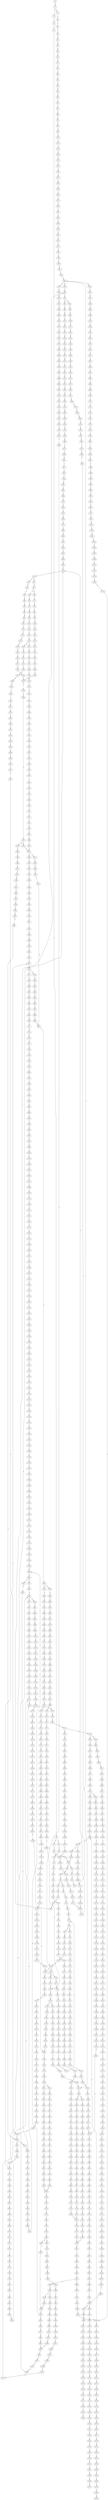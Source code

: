 strict digraph  {
	S0 -> S1 [ label = T ];
	S1 -> S2 [ label = T ];
	S1 -> S3 [ label = C ];
	S2 -> S4 [ label = T ];
	S3 -> S5 [ label = C ];
	S4 -> S6 [ label = T ];
	S5 -> S7 [ label = T ];
	S6 -> S8 [ label = T ];
	S7 -> S9 [ label = T ];
	S8 -> S10 [ label = G ];
	S9 -> S11 [ label = G ];
	S9 -> S12 [ label = A ];
	S10 -> S13 [ label = A ];
	S11 -> S14 [ label = A ];
	S12 -> S15 [ label = A ];
	S13 -> S16 [ label = A ];
	S14 -> S17 [ label = A ];
	S15 -> S18 [ label = A ];
	S16 -> S19 [ label = C ];
	S17 -> S20 [ label = C ];
	S18 -> S21 [ label = C ];
	S19 -> S22 [ label = A ];
	S20 -> S23 [ label = T ];
	S20 -> S24 [ label = A ];
	S21 -> S25 [ label = A ];
	S22 -> S26 [ label = G ];
	S23 -> S27 [ label = T ];
	S24 -> S28 [ label = G ];
	S25 -> S29 [ label = G ];
	S26 -> S30 [ label = T ];
	S27 -> S31 [ label = C ];
	S28 -> S32 [ label = G ];
	S29 -> S33 [ label = G ];
	S30 -> S34 [ label = T ];
	S31 -> S35 [ label = A ];
	S32 -> S36 [ label = G ];
	S32 -> S37 [ label = T ];
	S33 -> S38 [ label = T ];
	S34 -> S39 [ label = G ];
	S35 -> S40 [ label = A ];
	S36 -> S41 [ label = T ];
	S37 -> S42 [ label = C ];
	S38 -> S43 [ label = C ];
	S39 -> S44 [ label = A ];
	S40 -> S45 [ label = C ];
	S41 -> S46 [ label = C ];
	S42 -> S47 [ label = C ];
	S43 -> S48 [ label = T ];
	S44 -> S49 [ label = C ];
	S45 -> S50 [ label = C ];
	S45 -> S51 [ label = T ];
	S46 -> S52 [ label = C ];
	S47 -> S53 [ label = C ];
	S48 -> S54 [ label = C ];
	S49 -> S55 [ label = T ];
	S50 -> S56 [ label = G ];
	S51 -> S57 [ label = G ];
	S52 -> S58 [ label = G ];
	S53 -> S59 [ label = T ];
	S54 -> S60 [ label = T ];
	S55 -> S61 [ label = G ];
	S56 -> S62 [ label = G ];
	S57 -> S63 [ label = G ];
	S57 -> S64 [ label = C ];
	S58 -> S65 [ label = C ];
	S59 -> S66 [ label = T ];
	S60 -> S67 [ label = C ];
	S61 -> S68 [ label = T ];
	S62 -> S69 [ label = C ];
	S63 -> S70 [ label = C ];
	S64 -> S71 [ label = C ];
	S65 -> S72 [ label = C ];
	S66 -> S73 [ label = C ];
	S67 -> S74 [ label = C ];
	S68 -> S75 [ label = A ];
	S69 -> S76 [ label = C ];
	S70 -> S77 [ label = C ];
	S71 -> S78 [ label = C ];
	S72 -> S79 [ label = G ];
	S73 -> S80 [ label = T ];
	S73 -> S81 [ label = G ];
	S74 -> S82 [ label = G ];
	S75 -> S83 [ label = C ];
	S76 -> S84 [ label = C ];
	S77 -> S85 [ label = C ];
	S78 -> S86 [ label = T ];
	S79 -> S87 [ label = C ];
	S79 -> S88 [ label = G ];
	S80 -> S89 [ label = C ];
	S81 -> S90 [ label = C ];
	S82 -> S91 [ label = T ];
	S83 -> S92 [ label = A ];
	S84 -> S93 [ label = A ];
	S85 -> S94 [ label = A ];
	S86 -> S95 [ label = A ];
	S87 -> S96 [ label = A ];
	S88 -> S97 [ label = A ];
	S89 -> S98 [ label = G ];
	S90 -> S99 [ label = A ];
	S91 -> S100 [ label = A ];
	S92 -> S101 [ label = C ];
	S93 -> S102 [ label = G ];
	S94 -> S103 [ label = G ];
	S95 -> S104 [ label = G ];
	S96 -> S105 [ label = C ];
	S97 -> S106 [ label = A ];
	S98 -> S107 [ label = T ];
	S99 -> S108 [ label = C ];
	S100 -> S109 [ label = C ];
	S101 -> S110 [ label = T ];
	S102 -> S111 [ label = T ];
	S103 -> S112 [ label = G ];
	S104 -> S113 [ label = G ];
	S105 -> S114 [ label = G ];
	S106 -> S115 [ label = C ];
	S107 -> S116 [ label = A ];
	S108 -> S117 [ label = G ];
	S109 -> S118 [ label = A ];
	S110 -> S119 [ label = T ];
	S111 -> S120 [ label = T ];
	S112 -> S121 [ label = T ];
	S113 -> S122 [ label = T ];
	S114 -> S123 [ label = C ];
	S115 -> S124 [ label = T ];
	S116 -> S125 [ label = C ];
	S117 -> S126 [ label = T ];
	S118 -> S127 [ label = T ];
	S119 -> S128 [ label = G ];
	S120 -> S129 [ label = G ];
	S121 -> S130 [ label = G ];
	S122 -> S131 [ label = G ];
	S123 -> S132 [ label = G ];
	S124 -> S133 [ label = G ];
	S125 -> S134 [ label = G ];
	S126 -> S135 [ label = G ];
	S127 -> S136 [ label = G ];
	S128 -> S137 [ label = G ];
	S129 -> S138 [ label = T ];
	S130 -> S139 [ label = C ];
	S130 -> S140 [ label = G ];
	S131 -> S141 [ label = T ];
	S132 -> S142 [ label = C ];
	S133 -> S143 [ label = C ];
	S134 -> S144 [ label = G ];
	S135 -> S145 [ label = G ];
	S136 -> S146 [ label = G ];
	S137 -> S147 [ label = A ];
	S138 -> S148 [ label = G ];
	S139 -> S149 [ label = G ];
	S140 -> S150 [ label = G ];
	S141 -> S151 [ label = G ];
	S142 -> S152 [ label = A ];
	S142 -> S153 [ label = G ];
	S143 -> S154 [ label = A ];
	S144 -> S155 [ label = C ];
	S145 -> S156 [ label = C ];
	S146 -> S157 [ label = C ];
	S147 -> S158 [ label = G ];
	S148 -> S159 [ label = C ];
	S149 -> S160 [ label = C ];
	S150 -> S161 [ label = C ];
	S151 -> S162 [ label = C ];
	S152 -> S163 [ label = G ];
	S153 -> S164 [ label = C ];
	S153 -> S165 [ label = G ];
	S154 -> S166 [ label = A ];
	S155 -> S167 [ label = T ];
	S156 -> S168 [ label = G ];
	S157 -> S169 [ label = G ];
	S158 -> S170 [ label = A ];
	S159 -> S171 [ label = G ];
	S160 -> S172 [ label = G ];
	S161 -> S173 [ label = T ];
	S162 -> S174 [ label = G ];
	S163 -> S175 [ label = C ];
	S164 -> S176 [ label = G ];
	S165 -> S177 [ label = C ];
	S166 -> S178 [ label = C ];
	S167 -> S179 [ label = A ];
	S168 -> S180 [ label = T ];
	S169 -> S181 [ label = C ];
	S170 -> S182 [ label = C ];
	S171 -> S183 [ label = T ];
	S172 -> S184 [ label = T ];
	S173 -> S185 [ label = T ];
	S174 -> S186 [ label = T ];
	S175 -> S187 [ label = C ];
	S176 -> S188 [ label = T ];
	S177 -> S189 [ label = T ];
	S178 -> S190 [ label = C ];
	S179 -> S191 [ label = C ];
	S180 -> S192 [ label = C ];
	S181 -> S193 [ label = C ];
	S182 -> S194 [ label = C ];
	S183 -> S195 [ label = C ];
	S184 -> S196 [ label = C ];
	S185 -> S197 [ label = C ];
	S186 -> S198 [ label = C ];
	S187 -> S199 [ label = G ];
	S188 -> S200 [ label = C ];
	S189 -> S201 [ label = G ];
	S190 -> S202 [ label = A ];
	S191 -> S203 [ label = T ];
	S192 -> S204 [ label = C ];
	S193 -> S205 [ label = C ];
	S194 -> S206 [ label = C ];
	S195 -> S207 [ label = G ];
	S196 -> S208 [ label = G ];
	S197 -> S209 [ label = G ];
	S198 -> S207 [ label = G ];
	S199 -> S210 [ label = G ];
	S200 -> S211 [ label = G ];
	S201 -> S212 [ label = G ];
	S202 -> S213 [ label = G ];
	S203 -> S214 [ label = G ];
	S204 -> S215 [ label = C ];
	S205 -> S216 [ label = C ];
	S206 -> S217 [ label = C ];
	S207 -> S218 [ label = A ];
	S208 -> S219 [ label = T ];
	S209 -> S220 [ label = A ];
	S210 -> S221 [ label = C ];
	S210 -> S222 [ label = T ];
	S211 -> S223 [ label = A ];
	S212 -> S224 [ label = A ];
	S213 -> S225 [ label = A ];
	S214 -> S226 [ label = G ];
	S215 -> S227 [ label = C ];
	S216 -> S228 [ label = C ];
	S217 -> S229 [ label = C ];
	S218 -> S230 [ label = A ];
	S219 -> S231 [ label = G ];
	S220 -> S232 [ label = A ];
	S221 -> S233 [ label = A ];
	S222 -> S234 [ label = G ];
	S223 -> S235 [ label = C ];
	S224 -> S236 [ label = A ];
	S225 -> S237 [ label = A ];
	S226 -> S238 [ label = T ];
	S227 -> S239 [ label = A ];
	S228 -> S240 [ label = A ];
	S229 -> S241 [ label = C ];
	S230 -> S242 [ label = C ];
	S231 -> S243 [ label = C ];
	S232 -> S244 [ label = C ];
	S233 -> S245 [ label = C ];
	S234 -> S246 [ label = G ];
	S235 -> S247 [ label = G ];
	S236 -> S248 [ label = T ];
	S237 -> S249 [ label = C ];
	S238 -> S250 [ label = G ];
	S239 -> S251 [ label = C ];
	S240 -> S252 [ label = C ];
	S241 -> S253 [ label = T ];
	S242 -> S254 [ label = C ];
	S242 -> S255 [ label = A ];
	S243 -> S256 [ label = A ];
	S244 -> S257 [ label = A ];
	S245 -> S258 [ label = T ];
	S246 -> S259 [ label = A ];
	S247 -> S260 [ label = C ];
	S248 -> S261 [ label = G ];
	S249 -> S262 [ label = A ];
	S250 -> S263 [ label = C ];
	S251 -> S264 [ label = T ];
	S252 -> S265 [ label = T ];
	S253 -> S266 [ label = T ];
	S254 -> S267 [ label = T ];
	S255 -> S268 [ label = C ];
	S256 -> S269 [ label = T ];
	S257 -> S270 [ label = C ];
	S258 -> S271 [ label = T ];
	S259 -> S272 [ label = A ];
	S260 -> S273 [ label = G ];
	S261 -> S274 [ label = G ];
	S262 -> S275 [ label = G ];
	S263 -> S276 [ label = T ];
	S264 -> S277 [ label = T ];
	S265 -> S278 [ label = T ];
	S266 -> S279 [ label = C ];
	S267 -> S280 [ label = T ];
	S267 -> S281 [ label = G ];
	S268 -> S282 [ label = C ];
	S269 -> S283 [ label = C ];
	S270 -> S284 [ label = G ];
	S271 -> S285 [ label = C ];
	S272 -> S286 [ label = G ];
	S273 -> S287 [ label = C ];
	S274 -> S288 [ label = G ];
	S275 -> S289 [ label = C ];
	S276 -> S290 [ label = A ];
	S277 -> S291 [ label = G ];
	S278 -> S292 [ label = T ];
	S279 -> S293 [ label = A ];
	S280 -> S294 [ label = C ];
	S281 -> S295 [ label = T ];
	S282 -> S296 [ label = C ];
	S283 -> S297 [ label = C ];
	S284 -> S298 [ label = C ];
	S285 -> S299 [ label = A ];
	S286 -> S300 [ label = A ];
	S287 -> S301 [ label = C ];
	S288 -> S302 [ label = G ];
	S289 -> S303 [ label = C ];
	S290 -> S304 [ label = C ];
	S291 -> S305 [ label = A ];
	S292 -> S306 [ label = A ];
	S293 -> S307 [ label = G ];
	S294 -> S308 [ label = G ];
	S295 -> S309 [ label = C ];
	S296 -> S310 [ label = G ];
	S297 -> S311 [ label = G ];
	S298 -> S312 [ label = G ];
	S299 -> S313 [ label = G ];
	S300 -> S314 [ label = A ];
	S301 -> S315 [ label = T ];
	S302 -> S316 [ label = T ];
	S303 -> S317 [ label = G ];
	S304 -> S318 [ label = T ];
	S305 -> S319 [ label = G ];
	S306 -> S320 [ label = G ];
	S307 -> S321 [ label = A ];
	S308 -> S322 [ label = T ];
	S309 -> S323 [ label = G ];
	S310 -> S324 [ label = T ];
	S311 -> S325 [ label = C ];
	S312 -> S326 [ label = C ];
	S313 -> S327 [ label = C ];
	S314 -> S328 [ label = C ];
	S315 -> S329 [ label = C ];
	S316 -> S330 [ label = C ];
	S317 -> S331 [ label = T ];
	S318 -> S332 [ label = G ];
	S319 -> S333 [ label = C ];
	S320 -> S334 [ label = C ];
	S321 -> S335 [ label = G ];
	S322 -> S336 [ label = A ];
	S323 -> S337 [ label = C ];
	S324 -> S338 [ label = A ];
	S325 -> S339 [ label = A ];
	S326 -> S340 [ label = A ];
	S327 -> S341 [ label = C ];
	S328 -> S342 [ label = G ];
	S329 -> S343 [ label = G ];
	S330 -> S344 [ label = C ];
	S331 -> S345 [ label = C ];
	S332 -> S346 [ label = T ];
	S333 -> S347 [ label = C ];
	S334 -> S348 [ label = C ];
	S335 -> S349 [ label = G ];
	S336 -> S350 [ label = C ];
	S337 -> S351 [ label = G ];
	S338 -> S352 [ label = C ];
	S339 -> S353 [ label = C ];
	S340 -> S354 [ label = C ];
	S341 -> S355 [ label = G ];
	S342 -> S356 [ label = G ];
	S343 -> S357 [ label = G ];
	S344 -> S358 [ label = G ];
	S345 -> S359 [ label = C ];
	S346 -> S360 [ label = A ];
	S347 -> S361 [ label = G ];
	S348 -> S362 [ label = G ];
	S349 -> S363 [ label = T ];
	S350 -> S364 [ label = T ];
	S351 -> S365 [ label = C ];
	S352 -> S366 [ label = G ];
	S353 -> S367 [ label = G ];
	S354 -> S368 [ label = G ];
	S355 -> S369 [ label = C ];
	S356 -> S370 [ label = C ];
	S357 -> S371 [ label = G ];
	S358 -> S372 [ label = C ];
	S359 -> S373 [ label = T ];
	S360 -> S374 [ label = A ];
	S361 -> S375 [ label = C ];
	S362 -> S376 [ label = T ];
	S363 -> S377 [ label = C ];
	S364 -> S378 [ label = T ];
	S365 -> S379 [ label = G ];
	S365 -> S380 [ label = A ];
	S366 -> S381 [ label = T ];
	S367 -> S382 [ label = T ];
	S368 -> S383 [ label = T ];
	S369 -> S384 [ label = C ];
	S370 -> S385 [ label = A ];
	S371 -> S386 [ label = C ];
	S372 -> S72 [ label = C ];
	S373 -> S387 [ label = C ];
	S374 -> S388 [ label = C ];
	S375 -> S389 [ label = C ];
	S376 -> S390 [ label = C ];
	S377 -> S391 [ label = C ];
	S378 -> S392 [ label = C ];
	S379 -> S393 [ label = A ];
	S380 -> S394 [ label = A ];
	S381 -> S395 [ label = C ];
	S382 -> S396 [ label = C ];
	S383 -> S397 [ label = C ];
	S384 -> S398 [ label = C ];
	S385 -> S399 [ label = C ];
	S386 -> S400 [ label = T ];
	S387 -> S401 [ label = T ];
	S388 -> S402 [ label = A ];
	S389 -> S403 [ label = C ];
	S390 -> S404 [ label = C ];
	S391 -> S405 [ label = C ];
	S392 -> S406 [ label = A ];
	S393 -> S407 [ label = G ];
	S394 -> S408 [ label = C ];
	S395 -> S409 [ label = C ];
	S396 -> S410 [ label = G ];
	S397 -> S411 [ label = C ];
	S398 -> S412 [ label = C ];
	S399 -> S413 [ label = C ];
	S399 -> S414 [ label = T ];
	S400 -> S415 [ label = C ];
	S401 -> S416 [ label = G ];
	S402 -> S417 [ label = C ];
	S403 -> S412 [ label = C ];
	S404 -> S418 [ label = C ];
	S405 -> S419 [ label = T ];
	S405 -> S420 [ label = A ];
	S405 -> S421 [ label = G ];
	S406 -> S422 [ label = A ];
	S407 -> S423 [ label = C ];
	S408 -> S424 [ label = C ];
	S409 -> S425 [ label = A ];
	S410 -> S426 [ label = A ];
	S411 -> S427 [ label = A ];
	S412 -> S428 [ label = T ];
	S413 -> S429 [ label = G ];
	S414 -> S430 [ label = G ];
	S415 -> S431 [ label = A ];
	S416 -> S432 [ label = T ];
	S417 -> S433 [ label = A ];
	S418 -> S434 [ label = A ];
	S419 -> S66 [ label = T ];
	S420 -> S435 [ label = G ];
	S421 -> S436 [ label = G ];
	S422 -> S437 [ label = G ];
	S423 -> S438 [ label = A ];
	S424 -> S439 [ label = C ];
	S425 -> S440 [ label = G ];
	S426 -> S441 [ label = G ];
	S427 -> S442 [ label = G ];
	S428 -> S443 [ label = T ];
	S428 -> S444 [ label = C ];
	S429 -> S445 [ label = G ];
	S430 -> S446 [ label = G ];
	S431 -> S447 [ label = C ];
	S432 -> S448 [ label = C ];
	S433 -> S449 [ label = C ];
	S434 -> S450 [ label = C ];
	S435 -> S451 [ label = A ];
	S436 -> S452 [ label = A ];
	S437 -> S453 [ label = C ];
	S438 -> S454 [ label = G ];
	S439 -> S455 [ label = G ];
	S440 -> S456 [ label = C ];
	S441 -> S457 [ label = C ];
	S442 -> S456 [ label = C ];
	S443 -> S458 [ label = C ];
	S444 -> S459 [ label = C ];
	S445 -> S460 [ label = G ];
	S446 -> S461 [ label = G ];
	S447 -> S462 [ label = G ];
	S448 -> S463 [ label = G ];
	S449 -> S464 [ label = G ];
	S450 -> S465 [ label = C ];
	S451 -> S466 [ label = G ];
	S452 -> S467 [ label = G ];
	S453 -> S468 [ label = G ];
	S454 -> S469 [ label = T ];
	S455 -> S470 [ label = T ];
	S456 -> S471 [ label = T ];
	S456 -> S472 [ label = G ];
	S457 -> S473 [ label = G ];
	S458 -> S474 [ label = A ];
	S459 -> S475 [ label = A ];
	S460 -> S476 [ label = A ];
	S461 -> S477 [ label = A ];
	S462 -> S478 [ label = T ];
	S463 -> S479 [ label = T ];
	S464 -> S480 [ label = C ];
	S465 -> S481 [ label = A ];
	S466 -> S482 [ label = C ];
	S467 -> S483 [ label = G ];
	S468 -> S484 [ label = A ];
	S469 -> S485 [ label = G ];
	S470 -> S486 [ label = A ];
	S471 -> S487 [ label = T ];
	S472 -> S488 [ label = A ];
	S473 -> S489 [ label = A ];
	S474 -> S490 [ label = C ];
	S475 -> S491 [ label = C ];
	S476 -> S492 [ label = A ];
	S477 -> S493 [ label = A ];
	S478 -> S494 [ label = C ];
	S479 -> S495 [ label = G ];
	S480 -> S496 [ label = T ];
	S481 -> S497 [ label = C ];
	S482 -> S498 [ label = C ];
	S483 -> S499 [ label = C ];
	S484 -> S500 [ label = G ];
	S485 -> S501 [ label = C ];
	S486 -> S502 [ label = C ];
	S487 -> S503 [ label = C ];
	S488 -> S504 [ label = G ];
	S489 -> S505 [ label = G ];
	S490 -> S506 [ label = G ];
	S491 -> S507 [ label = C ];
	S492 -> S508 [ label = T ];
	S493 -> S509 [ label = C ];
	S494 -> S510 [ label = C ];
	S495 -> S511 [ label = G ];
	S496 -> S512 [ label = C ];
	S497 -> S513 [ label = C ];
	S498 -> S514 [ label = A ];
	S499 -> S515 [ label = G ];
	S500 -> S516 [ label = T ];
	S501 -> S517 [ label = A ];
	S502 -> S518 [ label = A ];
	S503 -> S519 [ label = A ];
	S504 -> S520 [ label = T ];
	S505 -> S521 [ label = T ];
	S506 -> S522 [ label = C ];
	S507 -> S523 [ label = C ];
	S508 -> S524 [ label = T ];
	S509 -> S525 [ label = T ];
	S510 -> S526 [ label = A ];
	S511 -> S527 [ label = T ];
	S512 -> S528 [ label = C ];
	S513 -> S529 [ label = G ];
	S514 -> S530 [ label = C ];
	S515 -> S531 [ label = T ];
	S516 -> S532 [ label = C ];
	S517 -> S533 [ label = A ];
	S518 -> S534 [ label = G ];
	S519 -> S535 [ label = C ];
	S520 -> S536 [ label = C ];
	S521 -> S537 [ label = C ];
	S522 -> S538 [ label = T ];
	S523 -> S539 [ label = G ];
	S524 -> S540 [ label = G ];
	S525 -> S541 [ label = G ];
	S526 -> S442 [ label = G ];
	S527 -> S542 [ label = A ];
	S528 -> S543 [ label = T ];
	S529 -> S544 [ label = A ];
	S530 -> S545 [ label = G ];
	S531 -> S546 [ label = G ];
	S532 -> S547 [ label = C ];
	S533 -> S548 [ label = C ];
	S534 -> S549 [ label = C ];
	S535 -> S550 [ label = G ];
	S536 -> S547 [ label = C ];
	S536 -> S551 [ label = T ];
	S537 -> S552 [ label = G ];
	S538 -> S553 [ label = C ];
	S539 -> S554 [ label = C ];
	S540 -> S555 [ label = A ];
	S541 -> S556 [ label = G ];
	S542 -> S557 [ label = C ];
	S543 -> S558 [ label = A ];
	S544 -> S559 [ label = T ];
	S545 -> S560 [ label = G ];
	S546 -> S561 [ label = G ];
	S547 -> S562 [ label = C ];
	S548 -> S563 [ label = A ];
	S549 -> S564 [ label = A ];
	S550 -> S565 [ label = C ];
	S551 -> S566 [ label = C ];
	S552 -> S567 [ label = A ];
	S553 -> S568 [ label = C ];
	S554 -> S569 [ label = C ];
	S555 -> S570 [ label = A ];
	S556 -> S571 [ label = A ];
	S557 -> S572 [ label = C ];
	S558 -> S573 [ label = G ];
	S559 -> S574 [ label = C ];
	S560 -> S575 [ label = T ];
	S561 -> S576 [ label = T ];
	S562 -> S577 [ label = T ];
	S562 -> S578 [ label = G ];
	S563 -> S579 [ label = G ];
	S564 -> S580 [ label = G ];
	S565 -> S581 [ label = C ];
	S566 -> S582 [ label = G ];
	S567 -> S583 [ label = A ];
	S568 -> S584 [ label = G ];
	S569 -> S585 [ label = G ];
	S570 -> S586 [ label = C ];
	S571 -> S587 [ label = C ];
	S572 -> S588 [ label = G ];
	S573 -> S589 [ label = A ];
	S574 -> S590 [ label = G ];
	S575 -> S591 [ label = T ];
	S576 -> S592 [ label = A ];
	S577 -> S593 [ label = C ];
	S578 -> S594 [ label = C ];
	S579 -> S595 [ label = C ];
	S580 -> S596 [ label = G ];
	S581 -> S597 [ label = C ];
	S582 -> S598 [ label = T ];
	S583 -> S599 [ label = C ];
	S584 -> S600 [ label = G ];
	S585 -> S601 [ label = G ];
	S586 -> S602 [ label = C ];
	S587 -> S603 [ label = C ];
	S588 -> S604 [ label = G ];
	S589 -> S605 [ label = A ];
	S590 -> S606 [ label = G ];
	S591 -> S607 [ label = A ];
	S592 -> S608 [ label = T ];
	S593 -> S609 [ label = C ];
	S594 -> S610 [ label = C ];
	S595 -> S611 [ label = T ];
	S596 -> S612 [ label = T ];
	S597 -> S613 [ label = T ];
	S598 -> S614 [ label = C ];
	S599 -> S615 [ label = C ];
	S600 -> S616 [ label = T ];
	S601 -> S617 [ label = T ];
	S602 -> S618 [ label = C ];
	S603 -> S619 [ label = C ];
	S604 -> S620 [ label = T ];
	S605 -> S621 [ label = C ];
	S606 -> S622 [ label = T ];
	S607 -> S623 [ label = C ];
	S608 -> S624 [ label = G ];
	S609 -> S625 [ label = G ];
	S610 -> S626 [ label = T ];
	S611 -> S627 [ label = A ];
	S612 -> S628 [ label = G ];
	S613 -> S629 [ label = T ];
	S614 -> S630 [ label = T ];
	S615 -> S267 [ label = T ];
	S616 -> S631 [ label = T ];
	S617 -> S632 [ label = C ];
	S618 -> S633 [ label = G ];
	S619 -> S634 [ label = G ];
	S620 -> S635 [ label = G ];
	S621 -> S636 [ label = T ];
	S622 -> S637 [ label = T ];
	S623 -> S638 [ label = T ];
	S624 -> S639 [ label = A ];
	S625 -> S640 [ label = G ];
	S626 -> S641 [ label = G ];
	S627 -> S642 [ label = C ];
	S628 -> S643 [ label = C ];
	S629 -> S644 [ label = C ];
	S630 -> S645 [ label = G ];
	S631 -> S646 [ label = G ];
	S632 -> S647 [ label = C ];
	S633 -> S648 [ label = T ];
	S634 -> S649 [ label = T ];
	S635 -> S650 [ label = G ];
	S636 -> S651 [ label = T ];
	S637 -> S652 [ label = C ];
	S638 -> S653 [ label = G ];
	S639 -> S654 [ label = G ];
	S640 -> S655 [ label = T ];
	S641 -> S656 [ label = T ];
	S642 -> S657 [ label = G ];
	S643 -> S658 [ label = A ];
	S644 -> S659 [ label = A ];
	S645 -> S660 [ label = T ];
	S646 -> S661 [ label = C ];
	S647 -> S662 [ label = C ];
	S648 -> S663 [ label = C ];
	S649 -> S664 [ label = C ];
	S650 -> S665 [ label = T ];
	S651 -> S666 [ label = C ];
	S652 -> S667 [ label = C ];
	S653 -> S668 [ label = C ];
	S654 -> S669 [ label = C ];
	S655 -> S670 [ label = C ];
	S656 -> S671 [ label = C ];
	S657 -> S672 [ label = A ];
	S658 -> S673 [ label = C ];
	S659 -> S674 [ label = T ];
	S660 -> S675 [ label = T ];
	S661 -> S676 [ label = A ];
	S662 -> S677 [ label = A ];
	S663 -> S678 [ label = T ];
	S664 -> S679 [ label = T ];
	S665 -> S680 [ label = T ];
	S666 -> S681 [ label = A ];
	S667 -> S682 [ label = A ];
	S668 -> S683 [ label = A ];
	S669 -> S684 [ label = G ];
	S670 -> S685 [ label = T ];
	S671 -> S686 [ label = G ];
	S672 -> S687 [ label = G ];
	S673 -> S688 [ label = G ];
	S674 -> S689 [ label = C ];
	S675 -> S690 [ label = C ];
	S676 -> S691 [ label = C ];
	S677 -> S692 [ label = G ];
	S678 -> S693 [ label = C ];
	S679 -> S693 [ label = C ];
	S680 -> S694 [ label = A ];
	S681 -> S40 [ label = A ];
	S682 -> S695 [ label = G ];
	S683 -> S696 [ label = G ];
	S684 -> S697 [ label = G ];
	S685 -> S698 [ label = G ];
	S686 -> S699 [ label = C ];
	S687 -> S700 [ label = A ];
	S688 -> S701 [ label = C ];
	S689 -> S702 [ label = C ];
	S690 -> S703 [ label = C ];
	S691 -> S704 [ label = T ];
	S692 -> S705 [ label = T ];
	S693 -> S706 [ label = G ];
	S694 -> S707 [ label = G ];
	S695 -> S708 [ label = T ];
	S696 -> S709 [ label = A ];
	S697 -> S710 [ label = T ];
	S698 -> S711 [ label = G ];
	S699 -> S351 [ label = G ];
	S700 -> S712 [ label = A ];
	S701 -> S713 [ label = G ];
	S702 -> S714 [ label = A ];
	S703 -> S715 [ label = G ];
	S704 -> S716 [ label = G ];
	S705 -> S717 [ label = G ];
	S706 -> S718 [ label = G ];
	S707 -> S719 [ label = A ];
	S708 -> S720 [ label = G ];
	S709 -> S721 [ label = C ];
	S710 -> S722 [ label = C ];
	S711 -> S723 [ label = A ];
	S712 -> S724 [ label = C ];
	S713 -> S725 [ label = G ];
	S714 -> S726 [ label = G ];
	S715 -> S727 [ label = T ];
	S716 -> S728 [ label = G ];
	S717 -> S729 [ label = G ];
	S718 -> S730 [ label = C ];
	S719 -> S731 [ label = A ];
	S720 -> S732 [ label = G ];
	S721 -> S733 [ label = G ];
	S722 -> S734 [ label = G ];
	S723 -> S735 [ label = G ];
	S724 -> S736 [ label = T ];
	S725 -> S737 [ label = T ];
	S726 -> S738 [ label = A ];
	S727 -> S739 [ label = G ];
	S728 -> S740 [ label = T ];
	S729 -> S741 [ label = T ];
	S730 -> S742 [ label = A ];
	S731 -> S743 [ label = G ];
	S732 -> S744 [ label = T ];
	S733 -> S745 [ label = G ];
	S734 -> S746 [ label = C ];
	S735 -> S747 [ label = G ];
	S736 -> S748 [ label = G ];
	S737 -> S749 [ label = G ];
	S738 -> S750 [ label = A ];
	S739 -> S751 [ label = G ];
	S740 -> S752 [ label = C ];
	S741 -> S753 [ label = C ];
	S742 -> S754 [ label = C ];
	S743 -> S755 [ label = G ];
	S744 -> S753 [ label = C ];
	S745 -> S756 [ label = A ];
	S746 -> S757 [ label = A ];
	S747 -> S758 [ label = G ];
	S748 -> S759 [ label = G ];
	S749 -> S760 [ label = C ];
	S750 -> S761 [ label = C ];
	S751 -> S762 [ label = C ];
	S752 -> S763 [ label = G ];
	S753 -> S764 [ label = G ];
	S754 -> S765 [ label = C ];
	S755 -> S766 [ label = G ];
	S756 -> S767 [ label = C ];
	S757 -> S768 [ label = C ];
	S758 -> S769 [ label = T ];
	S759 -> S770 [ label = C ];
	S760 -> S771 [ label = C ];
	S761 -> S772 [ label = C ];
	S762 -> S773 [ label = C ];
	S763 -> S774 [ label = T ];
	S764 -> S775 [ label = T ];
	S765 -> S776 [ label = G ];
	S766 -> S777 [ label = G ];
	S767 -> S778 [ label = A ];
	S768 -> S779 [ label = G ];
	S769 -> S780 [ label = G ];
	S770 -> S781 [ label = G ];
	S771 -> S782 [ label = G ];
	S772 -> S783 [ label = A ];
	S772 -> S784 [ label = G ];
	S773 -> S785 [ label = C ];
	S774 -> S786 [ label = C ];
	S775 -> S787 [ label = C ];
	S776 -> S788 [ label = A ];
	S777 -> S789 [ label = G ];
	S778 -> S790 [ label = C ];
	S779 -> S791 [ label = C ];
	S780 -> S792 [ label = T ];
	S781 -> S793 [ label = C ];
	S782 -> S794 [ label = C ];
	S783 -> S795 [ label = G ];
	S783 -> S796 [ label = C ];
	S784 -> S797 [ label = G ];
	S785 -> S798 [ label = G ];
	S786 -> S799 [ label = C ];
	S787 -> S799 [ label = C ];
	S788 -> S800 [ label = G ];
	S788 -> S801 [ label = A ];
	S789 -> S802 [ label = T ];
	S790 -> S803 [ label = A ];
	S791 -> S804 [ label = G ];
	S792 -> S805 [ label = T ];
	S793 -> S806 [ label = A ];
	S794 -> S807 [ label = A ];
	S795 -> S808 [ label = A ];
	S796 -> S809 [ label = C ];
	S797 -> S810 [ label = A ];
	S798 -> S811 [ label = T ];
	S799 -> S812 [ label = G ];
	S800 -> S813 [ label = T ];
	S801 -> S814 [ label = T ];
	S802 -> S815 [ label = C ];
	S803 -> S816 [ label = C ];
	S804 -> S142 [ label = C ];
	S805 -> S817 [ label = C ];
	S806 -> S818 [ label = G ];
	S807 -> S819 [ label = A ];
	S808 -> S820 [ label = C ];
	S809 -> S821 [ label = A ];
	S810 -> S822 [ label = C ];
	S811 -> S823 [ label = C ];
	S812 -> S824 [ label = T ];
	S813 -> S825 [ label = C ];
	S814 -> S826 [ label = G ];
	S815 -> S827 [ label = C ];
	S816 -> S828 [ label = C ];
	S817 -> S829 [ label = C ];
	S818 -> S830 [ label = C ];
	S819 -> S831 [ label = C ];
	S820 -> S832 [ label = T ];
	S821 -> S833 [ label = C ];
	S822 -> S834 [ label = G ];
	S823 -> S835 [ label = C ];
	S824 -> S836 [ label = C ];
	S825 -> S837 [ label = C ];
	S826 -> S838 [ label = T ];
	S827 -> S839 [ label = G ];
	S828 -> S840 [ label = T ];
	S829 -> S841 [ label = A ];
	S830 -> S842 [ label = G ];
	S831 -> S843 [ label = C ];
	S832 -> S844 [ label = C ];
	S833 -> S845 [ label = C ];
	S834 -> S846 [ label = C ];
	S835 -> S847 [ label = A ];
	S836 -> S848 [ label = A ];
	S837 -> S849 [ label = A ];
	S837 -> S850 [ label = T ];
	S838 -> S851 [ label = A ];
	S839 -> S852 [ label = T ];
	S840 -> S853 [ label = C ];
	S841 -> S854 [ label = G ];
	S842 -> S855 [ label = G ];
	S843 -> S856 [ label = A ];
	S844 -> S857 [ label = C ];
	S845 -> S858 [ label = C ];
	S846 -> S859 [ label = C ];
	S847 -> S860 [ label = G ];
	S848 -> S861 [ label = C ];
	S849 -> S862 [ label = G ];
	S850 -> S863 [ label = C ];
	S851 -> S864 [ label = G ];
	S852 -> S865 [ label = C ];
	S853 -> S866 [ label = T ];
	S854 -> S867 [ label = C ];
	S855 -> S868 [ label = G ];
	S856 -> S869 [ label = G ];
	S857 -> S870 [ label = C ];
	S858 -> S871 [ label = C ];
	S859 -> S872 [ label = C ];
	S860 -> S873 [ label = T ];
	S861 -> S874 [ label = C ];
	S862 -> S875 [ label = T ];
	S862 -> S876 [ label = C ];
	S863 -> S877 [ label = G ];
	S864 -> S878 [ label = T ];
	S865 -> S879 [ label = G ];
	S866 -> S880 [ label = A ];
	S867 -> S881 [ label = A ];
	S868 -> S882 [ label = T ];
	S869 -> S883 [ label = T ];
	S870 -> S884 [ label = A ];
	S871 -> S885 [ label = T ];
	S872 -> S886 [ label = A ];
	S873 -> S887 [ label = A ];
	S874 -> S888 [ label = C ];
	S874 -> S889 [ label = G ];
	S875 -> S890 [ label = A ];
	S876 -> S891 [ label = T ];
	S877 -> S892 [ label = A ];
	S878 -> S893 [ label = T ];
	S879 -> S894 [ label = G ];
	S880 -> S895 [ label = G ];
	S881 -> S896 [ label = G ];
	S882 -> S897 [ label = G ];
	S883 -> S898 [ label = C ];
	S884 -> S899 [ label = T ];
	S885 -> S900 [ label = T ];
	S886 -> S901 [ label = T ];
	S887 -> S902 [ label = G ];
	S888 -> S903 [ label = T ];
	S889 -> S904 [ label = A ];
	S890 -> S902 [ label = G ];
	S891 -> S487 [ label = T ];
	S892 -> S905 [ label = A ];
	S893 -> S906 [ label = T ];
	S894 -> S907 [ label = A ];
	S895 -> S908 [ label = A ];
	S896 -> S909 [ label = A ];
	S897 -> S910 [ label = C ];
	S898 -> S911 [ label = G ];
	S899 -> S912 [ label = C ];
	S900 -> S913 [ label = C ];
	S901 -> S914 [ label = C ];
	S902 -> S915 [ label = G ];
	S902 -> S916 [ label = C ];
	S903 -> S917 [ label = G ];
	S904 -> S918 [ label = A ];
	S904 -> S919 [ label = G ];
	S905 -> S920 [ label = C ];
	S906 -> S921 [ label = C ];
	S907 -> S922 [ label = A ];
	S908 -> S923 [ label = A ];
	S909 -> S924 [ label = T ];
	S910 -> S925 [ label = C ];
	S911 -> S926 [ label = C ];
	S912 -> S927 [ label = T ];
	S913 -> S928 [ label = C ];
	S913 -> S929 [ label = G ];
	S914 -> S930 [ label = G ];
	S915 -> S931 [ label = G ];
	S916 -> S932 [ label = T ];
	S917 -> S933 [ label = T ];
	S918 -> S934 [ label = T ];
	S919 -> S935 [ label = T ];
	S920 -> S936 [ label = T ];
	S921 -> S937 [ label = A ];
	S922 -> S938 [ label = C ];
	S923 -> S939 [ label = C ];
	S924 -> S940 [ label = A ];
	S925 -> S941 [ label = G ];
	S926 -> S942 [ label = G ];
	S927 -> S943 [ label = G ];
	S928 -> S944 [ label = T ];
	S929 -> S945 [ label = A ];
	S930 -> S946 [ label = T ];
	S931 -> S947 [ label = T ];
	S932 -> S948 [ label = C ];
	S933 -> S949 [ label = C ];
	S934 -> S950 [ label = C ];
	S935 -> S825 [ label = C ];
	S936 -> S951 [ label = T ];
	S937 -> S952 [ label = C ];
	S938 -> S953 [ label = A ];
	S938 -> S954 [ label = T ];
	S939 -> S955 [ label = G ];
	S940 -> S956 [ label = A ];
	S941 -> S957 [ label = C ];
	S942 -> S958 [ label = C ];
	S943 -> S959 [ label = C ];
	S944 -> S960 [ label = G ];
	S945 -> S961 [ label = T ];
	S946 -> S962 [ label = C ];
	S947 -> S963 [ label = C ];
	S948 -> S964 [ label = C ];
	S949 -> S965 [ label = C ];
	S950 -> S966 [ label = C ];
	S951 -> S967 [ label = C ];
	S952 -> S968 [ label = T ];
	S953 -> S969 [ label = G ];
	S954 -> S970 [ label = A ];
	S955 -> S971 [ label = A ];
	S956 -> S972 [ label = A ];
	S957 -> S973 [ label = C ];
	S958 -> S974 [ label = A ];
	S959 -> S975 [ label = C ];
	S960 -> S976 [ label = T ];
	S961 -> S977 [ label = C ];
	S962 -> S978 [ label = C ];
	S963 -> S979 [ label = A ];
	S964 -> S980 [ label = A ];
	S965 -> S981 [ label = T ];
	S966 -> S982 [ label = T ];
	S967 -> S983 [ label = A ];
	S968 -> S984 [ label = C ];
	S969 -> S985 [ label = G ];
	S970 -> S986 [ label = C ];
	S971 -> S987 [ label = G ];
	S972 -> S988 [ label = A ];
	S973 -> S989 [ label = G ];
	S974 -> S990 [ label = G ];
	S975 -> S991 [ label = A ];
	S976 -> S992 [ label = C ];
	S977 -> S993 [ label = G ];
	S978 -> S994 [ label = T ];
	S979 -> S995 [ label = C ];
	S980 -> S996 [ label = C ];
	S981 -> S997 [ label = A ];
	S981 -> S998 [ label = T ];
	S982 -> S999 [ label = C ];
	S983 -> S40 [ label = A ];
	S984 -> S1000 [ label = C ];
	S985 -> S1001 [ label = A ];
	S986 -> S1002 [ label = A ];
	S987 -> S1003 [ label = G ];
	S988 -> S1004 [ label = A ];
	S989 -> S1005 [ label = G ];
	S990 -> S1006 [ label = C ];
	S991 -> S1007 [ label = G ];
	S992 -> S1008 [ label = C ];
	S993 -> S1009 [ label = T ];
	S994 -> S1010 [ label = C ];
	S995 -> S1011 [ label = T ];
	S996 -> S1012 [ label = C ];
	S997 -> S1013 [ label = C ];
	S998 -> S1014 [ label = G ];
	S999 -> S1015 [ label = G ];
	S1000 -> S1016 [ label = T ];
	S1001 -> S1017 [ label = A ];
	S1002 -> S1018 [ label = A ];
	S1003 -> S1019 [ label = T ];
	S1004 -> S1020 [ label = C ];
	S1005 -> S1021 [ label = T ];
	S1006 -> S187 [ label = C ];
	S1007 -> S1022 [ label = T ];
	S1008 -> S1023 [ label = T ];
	S1009 -> S1024 [ label = T ];
	S1010 -> S1025 [ label = T ];
	S1011 -> S1026 [ label = C ];
	S1012 -> S1027 [ label = G ];
	S1013 -> S1028 [ label = T ];
	S1014 -> S1029 [ label = A ];
	S1014 -> S1030 [ label = T ];
	S1015 -> S1031 [ label = A ];
	S1016 -> S1032 [ label = T ];
	S1017 -> S1033 [ label = T ];
	S1018 -> S1034 [ label = C ];
	S1019 -> S1035 [ label = G ];
	S1020 -> S1036 [ label = T ];
	S1021 -> S1037 [ label = G ];
	S1022 -> S1038 [ label = C ];
	S1023 -> S998 [ label = T ];
	S1024 -> S1039 [ label = T ];
	S1025 -> S1040 [ label = T ];
	S1026 -> S1041 [ label = G ];
	S1027 -> S1042 [ label = G ];
	S1028 -> S1043 [ label = A ];
	S1029 -> S1044 [ label = A ];
	S1030 -> S1045 [ label = A ];
	S1031 -> S1046 [ label = A ];
	S1032 -> S1047 [ label = T ];
	S1033 -> S1048 [ label = A ];
	S1034 -> S1049 [ label = G ];
	S1035 -> S1050 [ label = T ];
	S1036 -> S1051 [ label = T ];
	S1037 -> S1052 [ label = G ];
	S1038 -> S1053 [ label = G ];
	S1039 -> S1054 [ label = G ];
	S1040 -> S1055 [ label = C ];
	S1041 -> S1056 [ label = C ];
	S1042 -> S1057 [ label = A ];
	S1043 -> S1058 [ label = C ];
	S1044 -> S20 [ label = C ];
	S1045 -> S1059 [ label = G ];
	S1046 -> S920 [ label = C ];
	S1047 -> S1060 [ label = C ];
	S1048 -> S1061 [ label = G ];
	S1049 -> S1062 [ label = A ];
	S1050 -> S1063 [ label = C ];
	S1051 -> S1064 [ label = T ];
	S1052 -> S1065 [ label = T ];
	S1053 -> S1066 [ label = T ];
	S1054 -> S1067 [ label = T ];
	S1055 -> S1068 [ label = T ];
	S1056 -> S1069 [ label = T ];
	S1057 -> S1070 [ label = C ];
	S1058 -> S1071 [ label = C ];
	S1059 -> S1072 [ label = G ];
	S1060 -> S1073 [ label = A ];
	S1061 -> S1074 [ label = T ];
	S1062 -> S1075 [ label = A ];
	S1063 -> S1076 [ label = C ];
	S1064 -> S1077 [ label = G ];
	S1065 -> S1078 [ label = G ];
	S1066 -> S1079 [ label = A ];
	S1067 -> S1080 [ label = A ];
	S1068 -> S1081 [ label = C ];
	S1069 -> S1082 [ label = T ];
	S1070 -> S1083 [ label = G ];
	S1071 -> S1084 [ label = A ];
	S1072 -> S1085 [ label = A ];
	S1073 -> S1086 [ label = T ];
	S1074 -> S1087 [ label = C ];
	S1075 -> S1088 [ label = A ];
	S1076 -> S1089 [ label = C ];
	S1077 -> S1090 [ label = C ];
	S1078 -> S1091 [ label = G ];
	S1079 -> S1092 [ label = A ];
	S1080 -> S1093 [ label = G ];
	S1081 -> S1094 [ label = G ];
	S1082 -> S1095 [ label = C ];
	S1083 -> S1096 [ label = T ];
	S1084 -> S1097 [ label = G ];
	S1085 -> S1098 [ label = G ];
	S1086 -> S1099 [ label = C ];
	S1087 -> S1100 [ label = T ];
	S1088 -> S1101 [ label = A ];
	S1089 -> S1102 [ label = T ];
	S1090 -> S1103 [ label = C ];
	S1091 -> S1104 [ label = A ];
	S1092 -> S1105 [ label = G ];
	S1093 -> S1106 [ label = G ];
	S1094 -> S1107 [ label = G ];
	S1095 -> S1108 [ label = A ];
	S1096 -> S1109 [ label = C ];
	S1097 -> S1110 [ label = G ];
	S1098 -> S1111 [ label = A ];
	S1099 -> S1112 [ label = C ];
	S1100 -> S1113 [ label = C ];
	S1101 -> S1114 [ label = C ];
	S1102 -> S1115 [ label = G ];
	S1103 -> S1116 [ label = G ];
	S1104 -> S1117 [ label = A ];
	S1105 -> S1118 [ label = A ];
	S1106 -> S1119 [ label = A ];
	S1107 -> S1120 [ label = A ];
	S1108 -> S1121 [ label = T ];
	S1109 -> S1122 [ label = G ];
	S1110 -> S1123 [ label = A ];
	S1111 -> S1124 [ label = G ];
	S1112 -> S1125 [ label = A ];
	S1113 -> S1126 [ label = T ];
	S1114 -> S1127 [ label = A ];
	S1115 -> S1128 [ label = T ];
	S1116 -> S1129 [ label = T ];
	S1117 -> S1130 [ label = C ];
	S1118 -> S1131 [ label = C ];
	S1119 -> S1132 [ label = A ];
	S1120 -> S1133 [ label = G ];
	S1121 -> S1134 [ label = C ];
	S1122 -> S1135 [ label = T ];
	S1123 -> S1136 [ label = G ];
	S1124 -> S1137 [ label = G ];
	S1125 -> S726 [ label = G ];
	S1126 -> S1138 [ label = C ];
	S1127 -> S1139 [ label = G ];
	S1128 -> S1140 [ label = C ];
	S1129 -> S1141 [ label = A ];
	S1130 -> S1142 [ label = C ];
	S1131 -> S1143 [ label = G ];
	S1132 -> S1144 [ label = A ];
	S1133 -> S1145 [ label = A ];
	S1134 -> S1146 [ label = C ];
	S1135 -> S1147 [ label = G ];
	S1136 -> S1148 [ label = A ];
	S1137 -> S1149 [ label = T ];
	S1138 -> S1150 [ label = T ];
	S1139 -> S1151 [ label = A ];
	S1140 -> S1152 [ label = C ];
	S1141 -> S1153 [ label = G ];
	S1142 -> S1154 [ label = T ];
	S1143 -> S1155 [ label = G ];
	S1144 -> S1156 [ label = G ];
	S1145 -> S1157 [ label = G ];
	S1146 -> S714 [ label = A ];
	S1147 -> S1158 [ label = A ];
	S1148 -> S1159 [ label = G ];
	S1149 -> S1160 [ label = C ];
	S1150 -> S1161 [ label = G ];
	S1151 -> S1162 [ label = A ];
	S1152 -> S981 [ label = T ];
	S1153 -> S1163 [ label = C ];
	S1154 -> S1164 [ label = C ];
	S1155 -> S1165 [ label = C ];
	S1156 -> S1166 [ label = G ];
	S1157 -> S1167 [ label = G ];
	S1158 -> S1168 [ label = C ];
	S1159 -> S1169 [ label = T ];
	S1160 -> S1170 [ label = C ];
	S1161 -> S1171 [ label = A ];
	S1162 -> S1172 [ label = G ];
	S1163 -> S1173 [ label = C ];
	S1164 -> S1174 [ label = G ];
	S1165 -> S1175 [ label = T ];
	S1166 -> S1176 [ label = T ];
	S1167 -> S1177 [ label = T ];
	S1168 -> S1178 [ label = C ];
	S1169 -> S1179 [ label = C ];
	S1170 -> S405 [ label = C ];
	S1171 -> S1180 [ label = G ];
	S1172 -> S1181 [ label = G ];
	S1173 -> S1182 [ label = G ];
	S1174 -> S1183 [ label = G ];
	S1175 -> S1184 [ label = C ];
	S1176 -> S1185 [ label = C ];
	S1177 -> S1160 [ label = C ];
	S1178 -> S1186 [ label = G ];
	S1179 -> S1187 [ label = A ];
	S1180 -> S1188 [ label = T ];
	S1181 -> S1189 [ label = G ];
	S1182 -> S1190 [ label = G ];
	S1183 -> S1191 [ label = C ];
	S1184 -> S1192 [ label = T ];
	S1185 -> S1193 [ label = C ];
	S1186 -> S1194 [ label = G ];
	S1187 -> S1195 [ label = G ];
	S1188 -> S1196 [ label = A ];
	S1189 -> S1197 [ label = G ];
	S1190 -> S1198 [ label = T ];
	S1191 -> S1199 [ label = A ];
	S1192 -> S1200 [ label = C ];
	S1193 -> S1201 [ label = C ];
	S1194 -> S1202 [ label = T ];
	S1195 -> S1203 [ label = G ];
	S1197 -> S1204 [ label = T ];
	S1198 -> S1205 [ label = G ];
	S1199 -> S1206 [ label = C ];
	S1200 -> S1207 [ label = G ];
	S1201 -> S1208 [ label = G ];
	S1202 -> S1209 [ label = C ];
	S1203 -> S1210 [ label = A ];
	S1204 -> S1211 [ label = C ];
	S1205 -> S1212 [ label = A ];
	S1206 -> S1213 [ label = G ];
	S1207 -> S1214 [ label = A ];
	S1208 -> S1215 [ label = A ];
	S1209 -> S1216 [ label = G ];
	S1210 -> S1217 [ label = C ];
	S1211 -> S1218 [ label = T ];
	S1212 -> S1219 [ label = C ];
	S1213 -> S1220 [ label = C ];
	S1214 -> S1221 [ label = A ];
	S1215 -> S1222 [ label = A ];
	S1216 -> S1223 [ label = C ];
	S1217 -> S1224 [ label = C ];
	S1218 -> S1225 [ label = C ];
	S1219 -> S1226 [ label = G ];
	S1220 -> S1227 [ label = G ];
	S1221 -> S1228 [ label = G ];
	S1222 -> S1229 [ label = G ];
	S1223 -> S1230 [ label = G ];
	S1224 -> S1231 [ label = A ];
	S1225 -> S1232 [ label = T ];
	S1226 -> S1233 [ label = T ];
	S1227 -> S1234 [ label = C ];
	S1228 -> S1235 [ label = T ];
	S1229 -> S1236 [ label = T ];
	S1230 -> S1237 [ label = T ];
	S1231 -> S1238 [ label = G ];
	S1232 -> S1239 [ label = C ];
	S1233 -> S1240 [ label = G ];
	S1234 -> S153 [ label = G ];
	S1235 -> S1241 [ label = C ];
	S1236 -> S1242 [ label = C ];
	S1237 -> S1243 [ label = A ];
	S1238 -> S1244 [ label = T ];
	S1239 -> S1245 [ label = G ];
	S1240 -> S1246 [ label = G ];
	S1241 -> S1247 [ label = G ];
	S1242 -> S1248 [ label = G ];
	S1243 -> S1249 [ label = G ];
	S1244 -> S1250 [ label = C ];
	S1245 -> S1251 [ label = T ];
	S1246 -> S1252 [ label = G ];
	S1247 -> S1253 [ label = C ];
	S1248 -> S1254 [ label = A ];
	S1249 -> S1255 [ label = C ];
	S1250 -> S1256 [ label = T ];
	S1251 -> S1257 [ label = G ];
	S1252 -> S1258 [ label = T ];
	S1253 -> S1259 [ label = G ];
	S1254 -> S1260 [ label = G ];
	S1255 -> S1261 [ label = C ];
	S1256 -> S1262 [ label = C ];
	S1257 -> S1263 [ label = G ];
	S1258 -> S1264 [ label = A ];
	S1259 -> S1265 [ label = G ];
	S1260 -> S1266 [ label = G ];
	S1261 -> S1267 [ label = G ];
	S1262 -> S1268 [ label = T ];
	S1263 -> S1269 [ label = T ];
	S1264 -> S1270 [ label = C ];
	S1265 -> S1271 [ label = C ];
	S1266 -> S1272 [ label = T ];
	S1267 -> S1273 [ label = C ];
	S1268 -> S1274 [ label = G ];
	S1269 -> S1275 [ label = A ];
	S1270 -> S1276 [ label = T ];
	S1271 -> S1277 [ label = T ];
	S1272 -> S1278 [ label = A ];
	S1273 -> S1279 [ label = T ];
	S1274 -> S1280 [ label = T ];
	S1276 -> S1281 [ label = A ];
	S1277 -> S1282 [ label = A ];
	S1278 -> S1283 [ label = T ];
	S1279 -> S1284 [ label = G ];
	S1280 -> S1285 [ label = A ];
	S1281 -> S1286 [ label = T ];
	S1282 -> S1287 [ label = T ];
	S1283 -> S1288 [ label = A ];
	S1284 -> S1289 [ label = G ];
	S1286 -> S1290 [ label = T ];
	S1287 -> S1291 [ label = A ];
	S1288 -> S1292 [ label = A ];
	S1289 -> S1293 [ label = A ];
	S1290 -> S1294 [ label = G ];
	S1291 -> S1295 [ label = G ];
	S1292 -> S1296 [ label = G ];
	S1293 -> S1297 [ label = A ];
	S1294 -> S1298 [ label = G ];
	S1295 -> S1299 [ label = T ];
	S1296 -> S1300 [ label = T ];
	S1297 -> S1301 [ label = G ];
	S1298 -> S1302 [ label = A ];
	S1299 -> S1303 [ label = A ];
	S1300 -> S1304 [ label = C ];
	S1301 -> S1305 [ label = A ];
	S1302 -> S1306 [ label = A ];
	S1303 -> S1307 [ label = G ];
	S1304 -> S1308 [ label = G ];
	S1305 -> S1309 [ label = A ];
	S1306 -> S1310 [ label = C ];
	S1307 -> S1311 [ label = C ];
	S1308 -> S1312 [ label = T ];
	S1309 -> S328 [ label = C ];
	S1310 -> S1313 [ label = G ];
	S1311 -> S1314 [ label = C ];
	S1312 -> S1315 [ label = G ];
	S1313 -> S1316 [ label = G ];
	S1314 -> S1317 [ label = G ];
	S1315 -> S1318 [ label = G ];
	S1316 -> S1319 [ label = T ];
	S1317 -> S1320 [ label = A ];
	S1318 -> S1321 [ label = T ];
	S1319 -> S1322 [ label = A ];
	S1320 -> S1323 [ label = A ];
	S1321 -> S542 [ label = A ];
	S1322 -> S1324 [ label = C ];
	S1323 -> S1325 [ label = A ];
	S1324 -> S1326 [ label = G ];
	S1325 -> S1327 [ label = C ];
	S1326 -> S1328 [ label = A ];
	S1327 -> S1329 [ label = C ];
	S1328 -> S1330 [ label = A ];
	S1329 -> S1331 [ label = C ];
	S1330 -> S1332 [ label = G ];
	S1331 -> S1333 [ label = C ];
	S1332 -> S1334 [ label = A ];
	S1333 -> S1335 [ label = G ];
	S1334 -> S1336 [ label = A ];
	S1335 -> S1337 [ label = A ];
	S1336 -> S1338 [ label = G ];
	S1337 -> S1339 [ label = C ];
	S1338 -> S1340 [ label = T ];
	S1339 -> S1341 [ label = T ];
	S1340 -> S1342 [ label = G ];
	S1341 -> S1343 [ label = A ];
	S1342 -> S1344 [ label = T ];
	S1343 -> S1345 [ label = G ];
	S1344 -> S1346 [ label = C ];
	S1345 -> S1347 [ label = A ];
	S1346 -> S1348 [ label = C ];
	S1347 -> S1349 [ label = A ];
	S1348 -> S1350 [ label = T ];
	S1349 -> S1351 [ label = T ];
	S1350 -> S1352 [ label = G ];
	S1351 -> S1353 [ label = C ];
	S1352 -> S1354 [ label = G ];
	S1353 -> S1355 [ label = G ];
	S1354 -> S1356 [ label = C ];
	S1355 -> S1357 [ label = G ];
	S1356 -> S1358 [ label = C ];
	S1357 -> S1359 [ label = G ];
	S1358 -> S1360 [ label = T ];
	S1359 -> S1361 [ label = T ];
	S1360 -> S1362 [ label = G ];
	S1361 -> S1363 [ label = A ];
	S1362 -> S1364 [ label = G ];
	S1363 -> S1365 [ label = T ];
	S1364 -> S1366 [ label = G ];
	S1365 -> S1367 [ label = C ];
	S1366 -> S1368 [ label = T ];
	S1367 -> S1369 [ label = C ];
	S1368 -> S1370 [ label = C ];
	S1369 -> S1371 [ label = C ];
	S1370 -> S1372 [ label = C ];
	S1371 -> S1373 [ label = G ];
	S1372 -> S1374 [ label = C ];
	S1373 -> S1375 [ label = A ];
	S1374 -> S1376 [ label = G ];
	S1375 -> S1377 [ label = A ];
	S1376 -> S1378 [ label = A ];
	S1377 -> S1379 [ label = A ];
	S1378 -> S1380 [ label = G ];
	S1379 -> S1381 [ label = G ];
	S1380 -> S1382 [ label = T ];
	S1381 -> S1383 [ label = T ];
	S1382 -> S1384 [ label = C ];
	S1383 -> S1385 [ label = G ];
	S1384 -> S1386 [ label = C ];
	S1385 -> S1387 [ label = T ];
	S1386 -> S849 [ label = A ];
	S1387 -> S1388 [ label = C ];
	S1388 -> S1389 [ label = G ];
	S1389 -> S1390 [ label = T ];
	S1390 -> S1391 [ label = C ];
	S1391 -> S1392 [ label = G ];
	S1392 -> S1393 [ label = G ];
	S1393 -> S1394 [ label = A ];
	S1394 -> S1395 [ label = A ];
	S1395 -> S938 [ label = C ];
}
